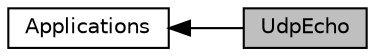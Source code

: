 digraph "UdpEcho"
{
  edge [fontname="Helvetica",fontsize="10",labelfontname="Helvetica",labelfontsize="10"];
  node [fontname="Helvetica",fontsize="10",shape=box];
  rankdir=LR;
  Node1 [label="UdpEcho",height=0.2,width=0.4,color="black", fillcolor="grey75", style="filled", fontcolor="black",tooltip=" "];
  Node2 [label="Applications",height=0.2,width=0.4,color="black", fillcolor="white", style="filled",URL="$group__applications.html",tooltip="This section documents the API of the ns-3 applications module."];
  Node2->Node1 [shape=plaintext, dir="back", style="solid"];
}
